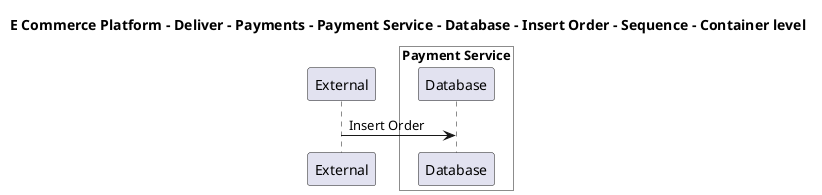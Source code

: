@startuml

title E Commerce Platform - Deliver - Payments - Payment Service - Database - Insert Order - Sequence - Container level

participant "External" as C4InterFlow.SoftwareSystems.ExternalSystem

box "Payment Service" #White
    participant "Database" as ECommercePlatform.Deliver.Payments.SoftwareSystems.PaymentService.Containers.Database
end box


C4InterFlow.SoftwareSystems.ExternalSystem -> ECommercePlatform.Deliver.Payments.SoftwareSystems.PaymentService.Containers.Database : Insert Order


@enduml
